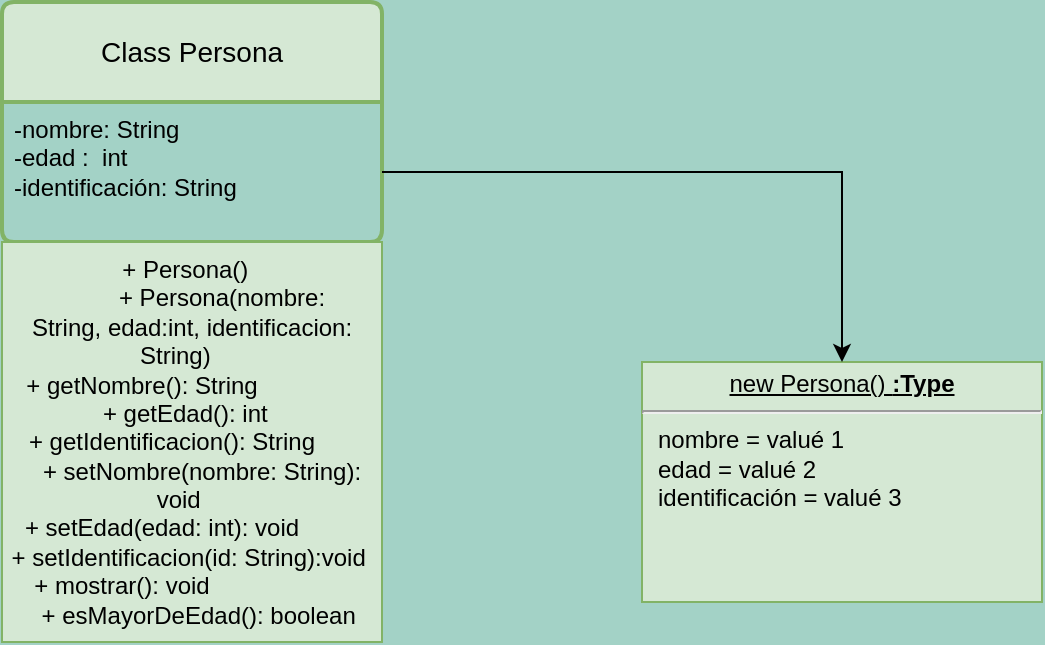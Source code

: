 <mxfile version="21.6.8" type="github">
  <diagram name="Página-1" id="QSpxqb6vJAyZnymsFnRN">
    <mxGraphModel dx="880" dy="446" grid="1" gridSize="10" guides="1" tooltips="1" connect="1" arrows="1" fold="1" page="1" pageScale="1" pageWidth="827" pageHeight="1169" background="#a3d2c6" math="0" shadow="0">
      <root>
        <mxCell id="0" />
        <mxCell id="1" parent="0" />
        <mxCell id="uqRQsHcqRSU1Agh_CppQ-11" value="Class Persona" style="swimlane;childLayout=stackLayout;horizontal=1;startSize=50;horizontalStack=0;rounded=1;fontSize=14;fontStyle=0;strokeWidth=2;resizeParent=0;resizeLast=1;shadow=0;dashed=0;align=center;arcSize=4;whiteSpace=wrap;html=1;fillColor=#d5e8d4;strokeColor=#82b366;" vertex="1" parent="1">
          <mxGeometry x="40" y="320" width="190" height="120" as="geometry">
            <mxRectangle x="40" y="320" width="130" height="50" as="alternateBounds" />
          </mxGeometry>
        </mxCell>
        <mxCell id="uqRQsHcqRSU1Agh_CppQ-12" value="-nombre:&amp;nbsp;String&lt;br style=&quot;--tw-border-spacing-x: 0; --tw-border-spacing-y: 0; --tw-translate-x: 0; --tw-translate-y: 0; --tw-rotate: 0; --tw-skew-x: 0; --tw-skew-y: 0; --tw-scale-x: 1; --tw-scale-y: 1; --tw-pan-x: ; --tw-pan-y: ; --tw-pinch-zoom: ; --tw-scroll-snap-strictness: proximity; --tw-ordinal: ; --tw-slashed-zero: ; --tw-numeric-figure: ; --tw-numeric-spacing: ; --tw-numeric-fraction: ; --tw-ring-inset: ; --tw-ring-offset-width: 0px; --tw-ring-offset-color: #fff; --tw-ring-color: rgb(59 130 246 / .5); --tw-ring-offset-shadow: 0 0 #0000; --tw-ring-shadow: 0 0 #0000; --tw-shadow: 0 0 #0000; --tw-shadow-colored: 0 0 #0000; --tw-blur: ; --tw-brightness: ; --tw-contrast: ; --tw-grayscale: ; --tw-hue-rotate: ; --tw-invert: ; --tw-saturate: ; --tw-sepia: ; --tw-drop-shadow: ; --tw-backdrop-blur: ; --tw-backdrop-brightness: ; --tw-backdrop-contrast: ; --tw-backdrop-grayscale: ; --tw-backdrop-hue-rotate: ; --tw-backdrop-invert: ; --tw-backdrop-opacity: ; --tw-backdrop-saturate: ; --tw-backdrop-sepia: ; border-color: var(--border-color); text-align: center;&quot;&gt;&lt;span style=&quot;text-align: center;&quot;&gt;-edad :&amp;nbsp; int&lt;/span&gt;&lt;br style=&quot;--tw-border-spacing-x: 0; --tw-border-spacing-y: 0; --tw-translate-x: 0; --tw-translate-y: 0; --tw-rotate: 0; --tw-skew-x: 0; --tw-skew-y: 0; --tw-scale-x: 1; --tw-scale-y: 1; --tw-pan-x: ; --tw-pan-y: ; --tw-pinch-zoom: ; --tw-scroll-snap-strictness: proximity; --tw-ordinal: ; --tw-slashed-zero: ; --tw-numeric-figure: ; --tw-numeric-spacing: ; --tw-numeric-fraction: ; --tw-ring-inset: ; --tw-ring-offset-width: 0px; --tw-ring-offset-color: #fff; --tw-ring-color: rgb(59 130 246 / .5); --tw-ring-offset-shadow: 0 0 #0000; --tw-ring-shadow: 0 0 #0000; --tw-shadow: 0 0 #0000; --tw-shadow-colored: 0 0 #0000; --tw-blur: ; --tw-brightness: ; --tw-contrast: ; --tw-grayscale: ; --tw-hue-rotate: ; --tw-invert: ; --tw-saturate: ; --tw-sepia: ; --tw-drop-shadow: ; --tw-backdrop-blur: ; --tw-backdrop-brightness: ; --tw-backdrop-contrast: ; --tw-backdrop-grayscale: ; --tw-backdrop-hue-rotate: ; --tw-backdrop-invert: ; --tw-backdrop-opacity: ; --tw-backdrop-saturate: ; --tw-backdrop-sepia: ; border-color: var(--border-color); text-align: center;&quot;&gt;&lt;span style=&quot;text-align: center;&quot;&gt;-identificación:&amp;nbsp;String&lt;/span&gt;" style="align=left;strokeColor=none;fillColor=none;spacingLeft=4;fontSize=12;verticalAlign=top;resizable=0;rotatable=0;part=1;html=1;" vertex="1" parent="uqRQsHcqRSU1Agh_CppQ-11">
          <mxGeometry y="50" width="190" height="70" as="geometry" />
        </mxCell>
        <UserObject label="&lt;div&gt;+ Persona()&amp;nbsp;&amp;nbsp;&lt;/div&gt;&lt;div&gt;&amp;nbsp; &amp;nbsp; &amp;nbsp; &amp;nbsp; &amp;nbsp;&lt;span style=&quot;background-color: initial;&quot;&gt;+ Persona(nombre: String,&amp;nbsp;&lt;/span&gt;&lt;span style=&quot;background-color: initial;&quot;&gt;edad:int,&amp;nbsp;&lt;/span&gt;&lt;span style=&quot;background-color: initial;&quot;&gt;identificacion: String)&amp;nbsp; &amp;nbsp; &amp;nbsp;&lt;/span&gt;&lt;/div&gt;&lt;div&gt;&lt;span style=&quot;background-color: initial;&quot;&gt;+ getNombre(): String&amp;nbsp; &amp;nbsp; &amp;nbsp; &amp;nbsp; &amp;nbsp; &amp;nbsp; &amp;nbsp; &amp;nbsp;&lt;/span&gt;&lt;/div&gt;&lt;div&gt;&lt;span style=&quot;background-color: initial;&quot;&gt;+ getEdad(): int&amp;nbsp;&amp;nbsp;&lt;/span&gt;&lt;/div&gt;&lt;div&gt;&lt;span style=&quot;background-color: initial;&quot;&gt;&amp;nbsp;&lt;/span&gt;&lt;span style=&quot;background-color: initial;&quot;&gt;+ getIdentificacion(): String&amp;nbsp; &amp;nbsp; &amp;nbsp; &amp;nbsp;&lt;/span&gt;&lt;/div&gt;&lt;div&gt;&lt;span style=&quot;background-color: initial;&quot;&gt;&amp;nbsp;&amp;nbsp;&amp;nbsp;&lt;/span&gt;&lt;span style=&quot;background-color: initial;&quot;&gt;+ setNombre(nombre: String): void&amp;nbsp; &amp;nbsp;&amp;nbsp;&lt;/span&gt;&lt;/div&gt;&lt;div&gt;&lt;span style=&quot;background-color: initial;&quot;&gt;&amp;nbsp;&amp;nbsp;&lt;/span&gt;&lt;span style=&quot;background-color: initial;&quot;&gt;&amp;nbsp;+ setEdad(edad: int): void&amp;nbsp; &amp;nbsp; &amp;nbsp; &amp;nbsp; &amp;nbsp; &amp;nbsp;&lt;/span&gt;&lt;span style=&quot;background-color: initial;&quot;&gt;&amp;nbsp; &amp;nbsp;+ setIdentificacion(id: String):void&amp;nbsp;&amp;nbsp;&lt;/span&gt;&lt;/div&gt;&lt;div&gt;&lt;span style=&quot;background-color: initial;&quot;&gt;&amp;nbsp;+ mostrar(): void&amp;nbsp; &amp;nbsp; &amp;nbsp; &amp;nbsp; &amp;nbsp; &amp;nbsp; &amp;nbsp; &amp;nbsp; &amp;nbsp; &amp;nbsp; &amp;nbsp;&amp;nbsp;&lt;/span&gt;&lt;/div&gt;&lt;div&gt;&amp;nbsp; &amp;nbsp;+ esMayorDeEdad(): boolean&amp;nbsp;&lt;/div&gt;" treeRoot="1" id="uqRQsHcqRSU1Agh_CppQ-17">
          <mxCell style="whiteSpace=wrap;html=1;align=center;treeFolding=1;treeMoving=1;newEdgeStyle={&quot;edgeStyle&quot;:&quot;elbowEdgeStyle&quot;,&quot;startArrow&quot;:&quot;none&quot;,&quot;endArrow&quot;:&quot;none&quot;};fillColor=#D5E8D4;strokeColor=#82b366;" vertex="1" parent="1">
            <mxGeometry x="40" y="440" width="190" height="200" as="geometry" />
          </mxCell>
        </UserObject>
        <mxCell id="uqRQsHcqRSU1Agh_CppQ-24" value="&lt;p style=&quot;margin:0px;margin-top:4px;text-align:center;text-decoration:underline;&quot;&gt;new Persona()&amp;nbsp;&lt;b&gt;:Type&lt;/b&gt;&lt;/p&gt;&lt;hr&gt;&lt;p style=&quot;margin:0px;margin-left:8px;&quot;&gt;nombre = valué 1&lt;br&gt;edad = valué 2&lt;br&gt;identificación = valué 3&lt;/p&gt;" style="verticalAlign=top;align=left;overflow=fill;fontSize=12;fontFamily=Helvetica;html=1;whiteSpace=wrap;fillColor=#d5e8d4;strokeColor=#82b366;" vertex="1" parent="1">
          <mxGeometry x="360" y="500" width="200" height="120" as="geometry" />
        </mxCell>
        <mxCell id="uqRQsHcqRSU1Agh_CppQ-36" style="edgeStyle=orthogonalEdgeStyle;rounded=0;orthogonalLoop=1;jettySize=auto;html=1;exitX=1;exitY=0.5;exitDx=0;exitDy=0;entryX=0.5;entryY=0;entryDx=0;entryDy=0;" edge="1" parent="1" source="uqRQsHcqRSU1Agh_CppQ-12" target="uqRQsHcqRSU1Agh_CppQ-24">
          <mxGeometry relative="1" as="geometry" />
        </mxCell>
      </root>
    </mxGraphModel>
  </diagram>
</mxfile>
